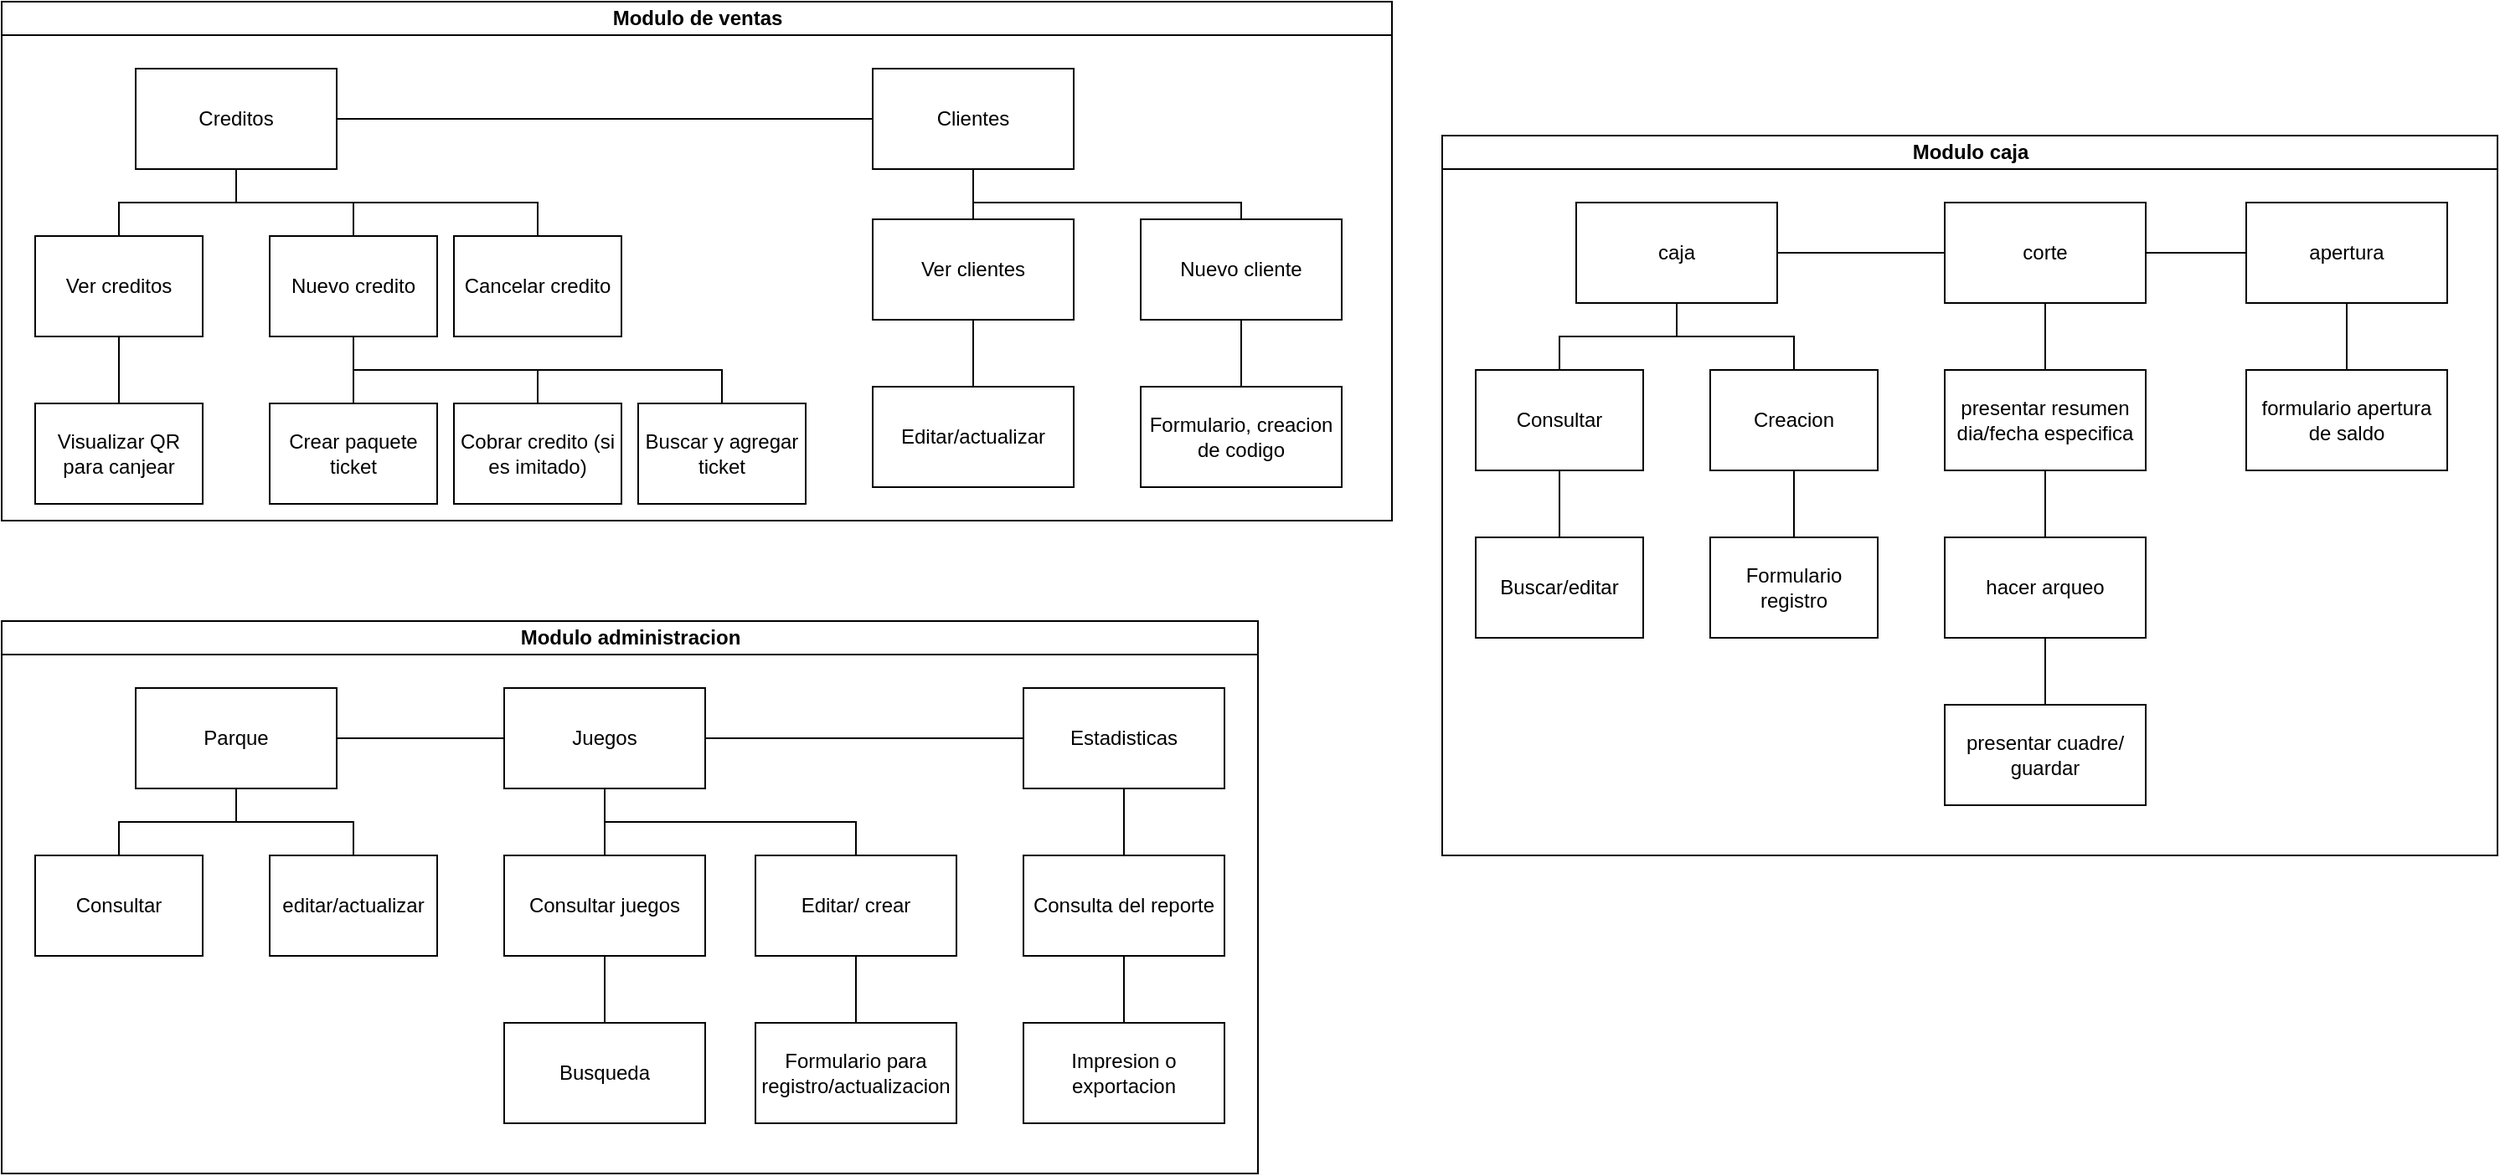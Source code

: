 <mxfile version="14.6.13" type="device"><diagram id="prtHgNgQTEPvFCAcTncT" name="Page-1"><mxGraphModel dx="1185" dy="650" grid="1" gridSize="10" guides="1" tooltips="1" connect="1" arrows="1" fold="1" page="1" pageScale="1" pageWidth="3000" pageHeight="3000" math="0" shadow="0"><root><mxCell id="0"/><mxCell id="1" parent="0"/><mxCell id="oXJ8q54pPIiS-wLL9hMa-1" value="Modulo de ventas" style="swimlane;html=1;startSize=20;horizontal=1;containerType=tree;newEdgeStyle={&quot;edgeStyle&quot;:&quot;elbowEdgeStyle&quot;,&quot;startArrow&quot;:&quot;none&quot;,&quot;endArrow&quot;:&quot;none&quot;};" vertex="1" parent="1"><mxGeometry x="70" y="50" width="830" height="310" as="geometry"/></mxCell><mxCell id="oXJ8q54pPIiS-wLL9hMa-2" value="" style="edgeStyle=elbowEdgeStyle;elbow=vertical;startArrow=none;endArrow=none;rounded=0;" edge="1" parent="oXJ8q54pPIiS-wLL9hMa-1" source="oXJ8q54pPIiS-wLL9hMa-4" target="oXJ8q54pPIiS-wLL9hMa-5"><mxGeometry relative="1" as="geometry"/></mxCell><mxCell id="oXJ8q54pPIiS-wLL9hMa-3" value="" style="edgeStyle=elbowEdgeStyle;elbow=vertical;startArrow=none;endArrow=none;rounded=0;" edge="1" parent="oXJ8q54pPIiS-wLL9hMa-1" source="oXJ8q54pPIiS-wLL9hMa-4" target="oXJ8q54pPIiS-wLL9hMa-6"><mxGeometry relative="1" as="geometry"/></mxCell><UserObject label="Creditos" treeRoot="1" id="oXJ8q54pPIiS-wLL9hMa-4"><mxCell style="whiteSpace=wrap;html=1;align=center;treeFolding=1;treeMoving=1;newEdgeStyle={&quot;edgeStyle&quot;:&quot;elbowEdgeStyle&quot;,&quot;startArrow&quot;:&quot;none&quot;,&quot;endArrow&quot;:&quot;none&quot;};" vertex="1" parent="oXJ8q54pPIiS-wLL9hMa-1"><mxGeometry x="80" y="40" width="120" height="60" as="geometry"/></mxCell></UserObject><mxCell id="oXJ8q54pPIiS-wLL9hMa-5" value="Ver creditos" style="whiteSpace=wrap;html=1;align=center;verticalAlign=middle;treeFolding=1;treeMoving=1;newEdgeStyle={&quot;edgeStyle&quot;:&quot;elbowEdgeStyle&quot;,&quot;startArrow&quot;:&quot;none&quot;,&quot;endArrow&quot;:&quot;none&quot;};" vertex="1" parent="oXJ8q54pPIiS-wLL9hMa-1"><mxGeometry x="20" y="140" width="100" height="60" as="geometry"/></mxCell><mxCell id="oXJ8q54pPIiS-wLL9hMa-6" value="Nuevo credito" style="whiteSpace=wrap;html=1;align=center;verticalAlign=middle;treeFolding=1;treeMoving=1;newEdgeStyle={&quot;edgeStyle&quot;:&quot;elbowEdgeStyle&quot;,&quot;startArrow&quot;:&quot;none&quot;,&quot;endArrow&quot;:&quot;none&quot;};" vertex="1" parent="oXJ8q54pPIiS-wLL9hMa-1"><mxGeometry x="160" y="140" width="100" height="60" as="geometry"/></mxCell><mxCell id="oXJ8q54pPIiS-wLL9hMa-7" value="" style="edgeStyle=elbowEdgeStyle;elbow=vertical;startArrow=none;endArrow=none;rounded=0;" edge="1" target="oXJ8q54pPIiS-wLL9hMa-8" source="oXJ8q54pPIiS-wLL9hMa-5" parent="oXJ8q54pPIiS-wLL9hMa-1"><mxGeometry relative="1" as="geometry"><mxPoint x="360" y="220" as="sourcePoint"/></mxGeometry></mxCell><mxCell id="oXJ8q54pPIiS-wLL9hMa-8" value="Visualizar QR para canjear" style="whiteSpace=wrap;html=1;align=center;verticalAlign=middle;treeFolding=1;treeMoving=1;newEdgeStyle={&quot;edgeStyle&quot;:&quot;elbowEdgeStyle&quot;,&quot;startArrow&quot;:&quot;none&quot;,&quot;endArrow&quot;:&quot;none&quot;};" vertex="1" parent="oXJ8q54pPIiS-wLL9hMa-1"><mxGeometry x="20" y="240" width="100" height="60" as="geometry"/></mxCell><mxCell id="oXJ8q54pPIiS-wLL9hMa-11" value="" style="edgeStyle=elbowEdgeStyle;elbow=vertical;startArrow=none;endArrow=none;rounded=0;" edge="1" target="oXJ8q54pPIiS-wLL9hMa-12" source="oXJ8q54pPIiS-wLL9hMa-6" parent="oXJ8q54pPIiS-wLL9hMa-1"><mxGeometry relative="1" as="geometry"><mxPoint x="210" y="150" as="sourcePoint"/></mxGeometry></mxCell><mxCell id="oXJ8q54pPIiS-wLL9hMa-12" value="Crear paquete ticket" style="whiteSpace=wrap;html=1;align=center;verticalAlign=middle;treeFolding=1;treeMoving=1;newEdgeStyle={&quot;edgeStyle&quot;:&quot;elbowEdgeStyle&quot;,&quot;startArrow&quot;:&quot;none&quot;,&quot;endArrow&quot;:&quot;none&quot;};" vertex="1" parent="oXJ8q54pPIiS-wLL9hMa-1"><mxGeometry x="160" y="240" width="100" height="60" as="geometry"/></mxCell><mxCell id="oXJ8q54pPIiS-wLL9hMa-15" value="" style="edgeStyle=elbowEdgeStyle;elbow=vertical;startArrow=none;endArrow=none;rounded=0;" edge="1" target="oXJ8q54pPIiS-wLL9hMa-16" source="oXJ8q54pPIiS-wLL9hMa-6" parent="oXJ8q54pPIiS-wLL9hMa-1"><mxGeometry relative="1" as="geometry"><mxPoint x="210" y="150" as="sourcePoint"/></mxGeometry></mxCell><mxCell id="oXJ8q54pPIiS-wLL9hMa-16" value="Cobrar credito (si es imitado)" style="whiteSpace=wrap;html=1;align=center;verticalAlign=middle;treeFolding=1;treeMoving=1;newEdgeStyle={&quot;edgeStyle&quot;:&quot;elbowEdgeStyle&quot;,&quot;startArrow&quot;:&quot;none&quot;,&quot;endArrow&quot;:&quot;none&quot;};" vertex="1" parent="oXJ8q54pPIiS-wLL9hMa-1"><mxGeometry x="270" y="240" width="100" height="60" as="geometry"/></mxCell><mxCell id="oXJ8q54pPIiS-wLL9hMa-17" value="" style="edgeStyle=elbowEdgeStyle;elbow=vertical;startArrow=none;endArrow=none;rounded=0;" edge="1" target="oXJ8q54pPIiS-wLL9hMa-18" source="oXJ8q54pPIiS-wLL9hMa-6" parent="oXJ8q54pPIiS-wLL9hMa-1"><mxGeometry relative="1" as="geometry"><mxPoint x="280" y="250" as="sourcePoint"/></mxGeometry></mxCell><mxCell id="oXJ8q54pPIiS-wLL9hMa-18" value="Buscar y agregar ticket" style="whiteSpace=wrap;html=1;align=center;verticalAlign=middle;treeFolding=1;treeMoving=1;newEdgeStyle={&quot;edgeStyle&quot;:&quot;elbowEdgeStyle&quot;,&quot;startArrow&quot;:&quot;none&quot;,&quot;endArrow&quot;:&quot;none&quot;};" vertex="1" parent="oXJ8q54pPIiS-wLL9hMa-1"><mxGeometry x="380" y="240" width="100" height="60" as="geometry"/></mxCell><mxCell id="oXJ8q54pPIiS-wLL9hMa-19" value="" style="edgeStyle=elbowEdgeStyle;elbow=vertical;startArrow=none;endArrow=none;rounded=0;" edge="1" target="oXJ8q54pPIiS-wLL9hMa-20" source="oXJ8q54pPIiS-wLL9hMa-4" parent="oXJ8q54pPIiS-wLL9hMa-1"><mxGeometry relative="1" as="geometry"><mxPoint x="210" y="150" as="sourcePoint"/></mxGeometry></mxCell><mxCell id="oXJ8q54pPIiS-wLL9hMa-20" value="Cancelar credito" style="whiteSpace=wrap;html=1;align=center;verticalAlign=middle;treeFolding=1;treeMoving=1;newEdgeStyle={&quot;edgeStyle&quot;:&quot;elbowEdgeStyle&quot;,&quot;startArrow&quot;:&quot;none&quot;,&quot;endArrow&quot;:&quot;none&quot;};" vertex="1" parent="oXJ8q54pPIiS-wLL9hMa-1"><mxGeometry x="270" y="140" width="100" height="60" as="geometry"/></mxCell><mxCell id="oXJ8q54pPIiS-wLL9hMa-21" value="" style="edgeStyle=elbowEdgeStyle;rounded=0;orthogonalLoop=1;jettySize=auto;html=1;elbow=horizontal;startArrow=none;endArrow=none;" edge="1" source="oXJ8q54pPIiS-wLL9hMa-4" target="oXJ8q54pPIiS-wLL9hMa-22" parent="oXJ8q54pPIiS-wLL9hMa-1"><mxGeometry relative="1" as="geometry"/></mxCell><UserObject label="Clientes" treeRoot="1" id="oXJ8q54pPIiS-wLL9hMa-22"><mxCell style="whiteSpace=wrap;html=1;align=center;treeFolding=1;treeMoving=1;newEdgeStyle={&quot;edgeStyle&quot;:&quot;elbowEdgeStyle&quot;,&quot;startArrow&quot;:&quot;none&quot;,&quot;endArrow&quot;:&quot;none&quot;};" vertex="1" parent="oXJ8q54pPIiS-wLL9hMa-1"><mxGeometry x="520" y="40" width="120" height="60" as="geometry"/></mxCell></UserObject><mxCell id="oXJ8q54pPIiS-wLL9hMa-30" value="" style="edgeStyle=elbowEdgeStyle;rounded=0;orthogonalLoop=1;jettySize=auto;html=1;elbow=horizontal;startArrow=none;endArrow=none;" edge="1" target="oXJ8q54pPIiS-wLL9hMa-31" source="oXJ8q54pPIiS-wLL9hMa-22" parent="oXJ8q54pPIiS-wLL9hMa-1"><mxGeometry relative="1" as="geometry"><mxPoint x="270" y="120" as="sourcePoint"/></mxGeometry></mxCell><UserObject label="Ver clientes" treeRoot="1" id="oXJ8q54pPIiS-wLL9hMa-31"><mxCell style="whiteSpace=wrap;html=1;align=center;treeFolding=1;treeMoving=1;newEdgeStyle={&quot;edgeStyle&quot;:&quot;elbowEdgeStyle&quot;,&quot;startArrow&quot;:&quot;none&quot;,&quot;endArrow&quot;:&quot;none&quot;};" vertex="1" parent="oXJ8q54pPIiS-wLL9hMa-1"><mxGeometry x="520" y="130" width="120" height="60" as="geometry"/></mxCell></UserObject><mxCell id="oXJ8q54pPIiS-wLL9hMa-32" value="" style="edgeStyle=elbowEdgeStyle;rounded=0;orthogonalLoop=1;jettySize=auto;html=1;elbow=horizontal;startArrow=none;endArrow=none;" edge="1" target="oXJ8q54pPIiS-wLL9hMa-33" source="oXJ8q54pPIiS-wLL9hMa-31" parent="oXJ8q54pPIiS-wLL9hMa-1"><mxGeometry relative="1" as="geometry"><mxPoint x="650" y="150" as="sourcePoint"/></mxGeometry></mxCell><UserObject label="Editar/actualizar" treeRoot="1" id="oXJ8q54pPIiS-wLL9hMa-33"><mxCell style="whiteSpace=wrap;html=1;align=center;treeFolding=1;treeMoving=1;newEdgeStyle={&quot;edgeStyle&quot;:&quot;elbowEdgeStyle&quot;,&quot;startArrow&quot;:&quot;none&quot;,&quot;endArrow&quot;:&quot;none&quot;};" vertex="1" parent="oXJ8q54pPIiS-wLL9hMa-1"><mxGeometry x="520" y="230" width="120" height="60" as="geometry"/></mxCell></UserObject><mxCell id="oXJ8q54pPIiS-wLL9hMa-42" value="" style="edgeStyle=elbowEdgeStyle;rounded=0;orthogonalLoop=1;jettySize=auto;html=1;elbow=horizontal;startArrow=none;endArrow=none;" edge="1" target="oXJ8q54pPIiS-wLL9hMa-43" parent="oXJ8q54pPIiS-wLL9hMa-1"><mxGeometry relative="1" as="geometry"><mxPoint x="580" y="120" as="sourcePoint"/><Array as="points"><mxPoint x="740" y="110"/></Array></mxGeometry></mxCell><UserObject label="Nuevo cliente" treeRoot="1" id="oXJ8q54pPIiS-wLL9hMa-43"><mxCell style="whiteSpace=wrap;html=1;align=center;treeFolding=1;treeMoving=1;newEdgeStyle={&quot;edgeStyle&quot;:&quot;elbowEdgeStyle&quot;,&quot;startArrow&quot;:&quot;none&quot;,&quot;endArrow&quot;:&quot;none&quot;};" vertex="1" parent="oXJ8q54pPIiS-wLL9hMa-1"><mxGeometry x="680" y="130" width="120" height="60" as="geometry"/></mxCell></UserObject><mxCell id="oXJ8q54pPIiS-wLL9hMa-46" value="" style="edgeStyle=elbowEdgeStyle;rounded=0;orthogonalLoop=1;jettySize=auto;html=1;elbow=horizontal;startArrow=none;endArrow=none;" edge="1" target="oXJ8q54pPIiS-wLL9hMa-47" source="oXJ8q54pPIiS-wLL9hMa-43" parent="oXJ8q54pPIiS-wLL9hMa-1"><mxGeometry relative="1" as="geometry"><mxPoint x="650" y="170" as="sourcePoint"/><Array as="points"><mxPoint x="740" y="210"/></Array></mxGeometry></mxCell><UserObject label="Formulario, creacion de codigo" treeRoot="1" id="oXJ8q54pPIiS-wLL9hMa-47"><mxCell style="whiteSpace=wrap;html=1;align=center;treeFolding=1;treeMoving=1;newEdgeStyle={&quot;edgeStyle&quot;:&quot;elbowEdgeStyle&quot;,&quot;startArrow&quot;:&quot;none&quot;,&quot;endArrow&quot;:&quot;none&quot;};" vertex="1" parent="oXJ8q54pPIiS-wLL9hMa-1"><mxGeometry x="680" y="230" width="120" height="60" as="geometry"/></mxCell></UserObject><mxCell id="oXJ8q54pPIiS-wLL9hMa-49" value="Modulo administracion" style="swimlane;html=1;startSize=20;horizontal=1;containerType=tree;newEdgeStyle={&quot;edgeStyle&quot;:&quot;elbowEdgeStyle&quot;,&quot;startArrow&quot;:&quot;none&quot;,&quot;endArrow&quot;:&quot;none&quot;};" vertex="1" parent="1"><mxGeometry x="70" y="420" width="750" height="330" as="geometry"/></mxCell><mxCell id="oXJ8q54pPIiS-wLL9hMa-50" value="" style="edgeStyle=elbowEdgeStyle;elbow=vertical;startArrow=none;endArrow=none;rounded=0;" edge="1" parent="oXJ8q54pPIiS-wLL9hMa-49" source="oXJ8q54pPIiS-wLL9hMa-52" target="oXJ8q54pPIiS-wLL9hMa-53"><mxGeometry relative="1" as="geometry"/></mxCell><mxCell id="oXJ8q54pPIiS-wLL9hMa-51" value="" style="edgeStyle=elbowEdgeStyle;elbow=vertical;startArrow=none;endArrow=none;rounded=0;" edge="1" parent="oXJ8q54pPIiS-wLL9hMa-49" source="oXJ8q54pPIiS-wLL9hMa-52" target="oXJ8q54pPIiS-wLL9hMa-54"><mxGeometry relative="1" as="geometry"/></mxCell><UserObject label="Parque" treeRoot="1" id="oXJ8q54pPIiS-wLL9hMa-52"><mxCell style="whiteSpace=wrap;html=1;align=center;treeFolding=1;treeMoving=1;newEdgeStyle={&quot;edgeStyle&quot;:&quot;elbowEdgeStyle&quot;,&quot;startArrow&quot;:&quot;none&quot;,&quot;endArrow&quot;:&quot;none&quot;};" vertex="1" parent="oXJ8q54pPIiS-wLL9hMa-49"><mxGeometry x="80" y="40" width="120" height="60" as="geometry"/></mxCell></UserObject><mxCell id="oXJ8q54pPIiS-wLL9hMa-53" value="Consultar" style="whiteSpace=wrap;html=1;align=center;verticalAlign=middle;treeFolding=1;treeMoving=1;newEdgeStyle={&quot;edgeStyle&quot;:&quot;elbowEdgeStyle&quot;,&quot;startArrow&quot;:&quot;none&quot;,&quot;endArrow&quot;:&quot;none&quot;};" vertex="1" parent="oXJ8q54pPIiS-wLL9hMa-49"><mxGeometry x="20" y="140" width="100" height="60" as="geometry"/></mxCell><mxCell id="oXJ8q54pPIiS-wLL9hMa-54" value="editar/actualizar" style="whiteSpace=wrap;html=1;align=center;verticalAlign=middle;treeFolding=1;treeMoving=1;newEdgeStyle={&quot;edgeStyle&quot;:&quot;elbowEdgeStyle&quot;,&quot;startArrow&quot;:&quot;none&quot;,&quot;endArrow&quot;:&quot;none&quot;};" vertex="1" parent="oXJ8q54pPIiS-wLL9hMa-49"><mxGeometry x="160" y="140" width="100" height="60" as="geometry"/></mxCell><mxCell id="oXJ8q54pPIiS-wLL9hMa-55" value="" style="edgeStyle=elbowEdgeStyle;rounded=0;orthogonalLoop=1;jettySize=auto;html=1;elbow=horizontal;startArrow=none;endArrow=none;" edge="1" source="oXJ8q54pPIiS-wLL9hMa-52" target="oXJ8q54pPIiS-wLL9hMa-56" parent="oXJ8q54pPIiS-wLL9hMa-49"><mxGeometry relative="1" as="geometry"/></mxCell><UserObject label="Juegos" treeRoot="1" id="oXJ8q54pPIiS-wLL9hMa-56"><mxCell style="whiteSpace=wrap;html=1;align=center;treeFolding=1;treeMoving=1;newEdgeStyle={&quot;edgeStyle&quot;:&quot;elbowEdgeStyle&quot;,&quot;startArrow&quot;:&quot;none&quot;,&quot;endArrow&quot;:&quot;none&quot;};" vertex="1" parent="oXJ8q54pPIiS-wLL9hMa-49"><mxGeometry x="300" y="40" width="120" height="60" as="geometry"/></mxCell></UserObject><mxCell id="oXJ8q54pPIiS-wLL9hMa-59" value="" style="edgeStyle=elbowEdgeStyle;rounded=0;orthogonalLoop=1;jettySize=auto;html=1;elbow=horizontal;startArrow=none;endArrow=none;" edge="1" target="oXJ8q54pPIiS-wLL9hMa-60" source="oXJ8q54pPIiS-wLL9hMa-56" parent="oXJ8q54pPIiS-wLL9hMa-49"><mxGeometry relative="1" as="geometry"><mxPoint x="220" y="490" as="sourcePoint"/></mxGeometry></mxCell><UserObject label="Consultar juegos" treeRoot="1" id="oXJ8q54pPIiS-wLL9hMa-60"><mxCell style="whiteSpace=wrap;html=1;align=center;treeFolding=1;treeMoving=1;newEdgeStyle={&quot;edgeStyle&quot;:&quot;elbowEdgeStyle&quot;,&quot;startArrow&quot;:&quot;none&quot;,&quot;endArrow&quot;:&quot;none&quot;};" vertex="1" parent="oXJ8q54pPIiS-wLL9hMa-49"><mxGeometry x="300" y="140" width="120" height="60" as="geometry"/></mxCell></UserObject><mxCell id="oXJ8q54pPIiS-wLL9hMa-61" value="" style="edgeStyle=elbowEdgeStyle;rounded=0;orthogonalLoop=1;jettySize=auto;html=1;elbow=horizontal;startArrow=none;endArrow=none;" edge="1" target="oXJ8q54pPIiS-wLL9hMa-62" parent="oXJ8q54pPIiS-wLL9hMa-49"><mxGeometry relative="1" as="geometry"><mxPoint x="360" y="120" as="sourcePoint"/><Array as="points"><mxPoint x="510" y="120"/></Array></mxGeometry></mxCell><UserObject label="Editar/ crear" treeRoot="1" id="oXJ8q54pPIiS-wLL9hMa-62"><mxCell style="whiteSpace=wrap;html=1;align=center;treeFolding=1;treeMoving=1;newEdgeStyle={&quot;edgeStyle&quot;:&quot;elbowEdgeStyle&quot;,&quot;startArrow&quot;:&quot;none&quot;,&quot;endArrow&quot;:&quot;none&quot;};" vertex="1" parent="oXJ8q54pPIiS-wLL9hMa-49"><mxGeometry x="450" y="140" width="120" height="60" as="geometry"/></mxCell></UserObject><mxCell id="oXJ8q54pPIiS-wLL9hMa-63" value="" style="edgeStyle=elbowEdgeStyle;rounded=0;orthogonalLoop=1;jettySize=auto;html=1;elbow=horizontal;startArrow=none;endArrow=none;" edge="1" target="oXJ8q54pPIiS-wLL9hMa-64" source="oXJ8q54pPIiS-wLL9hMa-62" parent="oXJ8q54pPIiS-wLL9hMa-49"><mxGeometry relative="1" as="geometry"><mxPoint x="430" y="540" as="sourcePoint"/><Array as="points"><mxPoint x="510" y="220"/></Array></mxGeometry></mxCell><UserObject label="Formulario para registro/actualizacion" treeRoot="1" id="oXJ8q54pPIiS-wLL9hMa-64"><mxCell style="whiteSpace=wrap;html=1;align=center;treeFolding=1;treeMoving=1;newEdgeStyle={&quot;edgeStyle&quot;:&quot;elbowEdgeStyle&quot;,&quot;startArrow&quot;:&quot;none&quot;,&quot;endArrow&quot;:&quot;none&quot;};" vertex="1" parent="oXJ8q54pPIiS-wLL9hMa-49"><mxGeometry x="450" y="240" width="120" height="60" as="geometry"/></mxCell></UserObject><mxCell id="oXJ8q54pPIiS-wLL9hMa-65" value="" style="edgeStyle=elbowEdgeStyle;rounded=0;orthogonalLoop=1;jettySize=auto;html=1;elbow=horizontal;startArrow=none;endArrow=none;" edge="1" target="oXJ8q54pPIiS-wLL9hMa-66" source="oXJ8q54pPIiS-wLL9hMa-60" parent="oXJ8q54pPIiS-wLL9hMa-49"><mxGeometry relative="1" as="geometry"><mxPoint x="430" y="520" as="sourcePoint"/></mxGeometry></mxCell><UserObject label="Busqueda" treeRoot="1" id="oXJ8q54pPIiS-wLL9hMa-66"><mxCell style="whiteSpace=wrap;html=1;align=center;treeFolding=1;treeMoving=1;newEdgeStyle={&quot;edgeStyle&quot;:&quot;elbowEdgeStyle&quot;,&quot;startArrow&quot;:&quot;none&quot;,&quot;endArrow&quot;:&quot;none&quot;};" vertex="1" parent="oXJ8q54pPIiS-wLL9hMa-49"><mxGeometry x="300" y="240" width="120" height="60" as="geometry"/></mxCell></UserObject><mxCell id="oXJ8q54pPIiS-wLL9hMa-67" value="" style="edgeStyle=elbowEdgeStyle;rounded=0;orthogonalLoop=1;jettySize=auto;html=1;elbow=horizontal;startArrow=none;endArrow=none;" edge="1" target="oXJ8q54pPIiS-wLL9hMa-68" source="oXJ8q54pPIiS-wLL9hMa-56" parent="oXJ8q54pPIiS-wLL9hMa-49"><mxGeometry relative="1" as="geometry"><mxPoint x="270" y="490" as="sourcePoint"/></mxGeometry></mxCell><UserObject label="Estadisticas" treeRoot="1" id="oXJ8q54pPIiS-wLL9hMa-68"><mxCell style="whiteSpace=wrap;html=1;align=center;treeFolding=1;treeMoving=1;newEdgeStyle={&quot;edgeStyle&quot;:&quot;elbowEdgeStyle&quot;,&quot;startArrow&quot;:&quot;none&quot;,&quot;endArrow&quot;:&quot;none&quot;};" vertex="1" parent="oXJ8q54pPIiS-wLL9hMa-49"><mxGeometry x="610" y="40" width="120" height="60" as="geometry"/></mxCell></UserObject><mxCell id="oXJ8q54pPIiS-wLL9hMa-69" value="" style="edgeStyle=elbowEdgeStyle;rounded=0;orthogonalLoop=1;jettySize=auto;html=1;elbow=horizontal;startArrow=none;endArrow=none;" edge="1" target="oXJ8q54pPIiS-wLL9hMa-70" source="oXJ8q54pPIiS-wLL9hMa-68" parent="oXJ8q54pPIiS-wLL9hMa-49"><mxGeometry relative="1" as="geometry"><mxPoint x="490" y="490" as="sourcePoint"/></mxGeometry></mxCell><UserObject label="Consulta del reporte" treeRoot="1" id="oXJ8q54pPIiS-wLL9hMa-70"><mxCell style="whiteSpace=wrap;html=1;align=center;treeFolding=1;treeMoving=1;newEdgeStyle={&quot;edgeStyle&quot;:&quot;elbowEdgeStyle&quot;,&quot;startArrow&quot;:&quot;none&quot;,&quot;endArrow&quot;:&quot;none&quot;};" vertex="1" parent="oXJ8q54pPIiS-wLL9hMa-49"><mxGeometry x="610" y="140" width="120" height="60" as="geometry"/></mxCell></UserObject><mxCell id="oXJ8q54pPIiS-wLL9hMa-71" value="" style="edgeStyle=elbowEdgeStyle;rounded=0;orthogonalLoop=1;jettySize=auto;html=1;elbow=horizontal;startArrow=none;endArrow=none;" edge="1" target="oXJ8q54pPIiS-wLL9hMa-72" source="oXJ8q54pPIiS-wLL9hMa-70" parent="oXJ8q54pPIiS-wLL9hMa-49"><mxGeometry relative="1" as="geometry"><mxPoint x="740" y="520" as="sourcePoint"/></mxGeometry></mxCell><UserObject label="Impresion o exportacion" treeRoot="1" id="oXJ8q54pPIiS-wLL9hMa-72"><mxCell style="whiteSpace=wrap;html=1;align=center;treeFolding=1;treeMoving=1;newEdgeStyle={&quot;edgeStyle&quot;:&quot;elbowEdgeStyle&quot;,&quot;startArrow&quot;:&quot;none&quot;,&quot;endArrow&quot;:&quot;none&quot;};" vertex="1" parent="oXJ8q54pPIiS-wLL9hMa-49"><mxGeometry x="610" y="240" width="120" height="60" as="geometry"/></mxCell></UserObject><mxCell id="oXJ8q54pPIiS-wLL9hMa-73" value="Modulo caja" style="swimlane;html=1;startSize=20;horizontal=1;containerType=tree;newEdgeStyle={&quot;edgeStyle&quot;:&quot;elbowEdgeStyle&quot;,&quot;startArrow&quot;:&quot;none&quot;,&quot;endArrow&quot;:&quot;none&quot;};" vertex="1" parent="1"><mxGeometry x="930" y="130" width="630" height="430" as="geometry"/></mxCell><mxCell id="oXJ8q54pPIiS-wLL9hMa-74" value="" style="edgeStyle=elbowEdgeStyle;elbow=vertical;startArrow=none;endArrow=none;rounded=0;" edge="1" parent="oXJ8q54pPIiS-wLL9hMa-73" source="oXJ8q54pPIiS-wLL9hMa-76" target="oXJ8q54pPIiS-wLL9hMa-77"><mxGeometry relative="1" as="geometry"/></mxCell><mxCell id="oXJ8q54pPIiS-wLL9hMa-75" value="" style="edgeStyle=elbowEdgeStyle;elbow=vertical;startArrow=none;endArrow=none;rounded=0;" edge="1" parent="oXJ8q54pPIiS-wLL9hMa-73" source="oXJ8q54pPIiS-wLL9hMa-76" target="oXJ8q54pPIiS-wLL9hMa-78"><mxGeometry relative="1" as="geometry"/></mxCell><UserObject label="caja" treeRoot="1" id="oXJ8q54pPIiS-wLL9hMa-76"><mxCell style="whiteSpace=wrap;html=1;align=center;treeFolding=1;treeMoving=1;newEdgeStyle={&quot;edgeStyle&quot;:&quot;elbowEdgeStyle&quot;,&quot;startArrow&quot;:&quot;none&quot;,&quot;endArrow&quot;:&quot;none&quot;};" vertex="1" parent="oXJ8q54pPIiS-wLL9hMa-73"><mxGeometry x="80" y="40" width="120" height="60" as="geometry"/></mxCell></UserObject><mxCell id="oXJ8q54pPIiS-wLL9hMa-77" value="Consultar" style="whiteSpace=wrap;html=1;align=center;verticalAlign=middle;treeFolding=1;treeMoving=1;newEdgeStyle={&quot;edgeStyle&quot;:&quot;elbowEdgeStyle&quot;,&quot;startArrow&quot;:&quot;none&quot;,&quot;endArrow&quot;:&quot;none&quot;};" vertex="1" parent="oXJ8q54pPIiS-wLL9hMa-73"><mxGeometry x="20" y="140" width="100" height="60" as="geometry"/></mxCell><mxCell id="oXJ8q54pPIiS-wLL9hMa-78" value="Creacion" style="whiteSpace=wrap;html=1;align=center;verticalAlign=middle;treeFolding=1;treeMoving=1;newEdgeStyle={&quot;edgeStyle&quot;:&quot;elbowEdgeStyle&quot;,&quot;startArrow&quot;:&quot;none&quot;,&quot;endArrow&quot;:&quot;none&quot;};" vertex="1" parent="oXJ8q54pPIiS-wLL9hMa-73"><mxGeometry x="160" y="140" width="100" height="60" as="geometry"/></mxCell><mxCell id="oXJ8q54pPIiS-wLL9hMa-79" value="" style="edgeStyle=elbowEdgeStyle;elbow=vertical;startArrow=none;endArrow=none;rounded=0;" edge="1" target="oXJ8q54pPIiS-wLL9hMa-80" source="oXJ8q54pPIiS-wLL9hMa-77" parent="oXJ8q54pPIiS-wLL9hMa-73"><mxGeometry relative="1" as="geometry"><mxPoint x="1070" y="230" as="sourcePoint"/></mxGeometry></mxCell><mxCell id="oXJ8q54pPIiS-wLL9hMa-80" value="Buscar/editar" style="whiteSpace=wrap;html=1;align=center;verticalAlign=middle;treeFolding=1;treeMoving=1;newEdgeStyle={&quot;edgeStyle&quot;:&quot;elbowEdgeStyle&quot;,&quot;startArrow&quot;:&quot;none&quot;,&quot;endArrow&quot;:&quot;none&quot;};" vertex="1" parent="oXJ8q54pPIiS-wLL9hMa-73"><mxGeometry x="20" y="240" width="100" height="60" as="geometry"/></mxCell><mxCell id="oXJ8q54pPIiS-wLL9hMa-81" value="" style="edgeStyle=elbowEdgeStyle;elbow=vertical;startArrow=none;endArrow=none;rounded=0;" edge="1" target="oXJ8q54pPIiS-wLL9hMa-82" source="oXJ8q54pPIiS-wLL9hMa-78" parent="oXJ8q54pPIiS-wLL9hMa-73"><mxGeometry relative="1" as="geometry"><mxPoint x="1070" y="230" as="sourcePoint"/></mxGeometry></mxCell><mxCell id="oXJ8q54pPIiS-wLL9hMa-82" value="Formulario registro" style="whiteSpace=wrap;html=1;align=center;verticalAlign=middle;treeFolding=1;treeMoving=1;newEdgeStyle={&quot;edgeStyle&quot;:&quot;elbowEdgeStyle&quot;,&quot;startArrow&quot;:&quot;none&quot;,&quot;endArrow&quot;:&quot;none&quot;};" vertex="1" parent="oXJ8q54pPIiS-wLL9hMa-73"><mxGeometry x="160" y="240" width="100" height="60" as="geometry"/></mxCell><mxCell id="oXJ8q54pPIiS-wLL9hMa-87" value="" style="edgeStyle=elbowEdgeStyle;rounded=0;orthogonalLoop=1;jettySize=auto;html=1;elbow=horizontal;startArrow=none;endArrow=none;" edge="1" source="oXJ8q54pPIiS-wLL9hMa-76" target="oXJ8q54pPIiS-wLL9hMa-88" parent="oXJ8q54pPIiS-wLL9hMa-73"><mxGeometry relative="1" as="geometry"/></mxCell><UserObject label="corte" treeRoot="1" id="oXJ8q54pPIiS-wLL9hMa-88"><mxCell style="whiteSpace=wrap;html=1;align=center;treeFolding=1;treeMoving=1;newEdgeStyle={&quot;edgeStyle&quot;:&quot;elbowEdgeStyle&quot;,&quot;startArrow&quot;:&quot;none&quot;,&quot;endArrow&quot;:&quot;none&quot;};" vertex="1" parent="oXJ8q54pPIiS-wLL9hMa-73"><mxGeometry x="300" y="40" width="120" height="60" as="geometry"/></mxCell></UserObject><mxCell id="oXJ8q54pPIiS-wLL9hMa-89" value="" style="edgeStyle=elbowEdgeStyle;rounded=0;orthogonalLoop=1;jettySize=auto;html=1;elbow=horizontal;startArrow=none;endArrow=none;" edge="1" target="oXJ8q54pPIiS-wLL9hMa-90" source="oXJ8q54pPIiS-wLL9hMa-88" parent="oXJ8q54pPIiS-wLL9hMa-73"><mxGeometry relative="1" as="geometry"><mxPoint x="1130" y="200" as="sourcePoint"/><Array as="points"><mxPoint x="360" y="120"/></Array></mxGeometry></mxCell><UserObject label="presentar resumen dia/fecha especifica" treeRoot="1" id="oXJ8q54pPIiS-wLL9hMa-90"><mxCell style="whiteSpace=wrap;html=1;align=center;treeFolding=1;treeMoving=1;newEdgeStyle={&quot;edgeStyle&quot;:&quot;elbowEdgeStyle&quot;,&quot;startArrow&quot;:&quot;none&quot;,&quot;endArrow&quot;:&quot;none&quot;};" vertex="1" parent="oXJ8q54pPIiS-wLL9hMa-73"><mxGeometry x="300" y="140" width="120" height="60" as="geometry"/></mxCell></UserObject><mxCell id="oXJ8q54pPIiS-wLL9hMa-97" value="" style="edgeStyle=elbowEdgeStyle;rounded=0;orthogonalLoop=1;jettySize=auto;html=1;elbow=horizontal;startArrow=none;endArrow=none;" edge="1" target="oXJ8q54pPIiS-wLL9hMa-98" source="oXJ8q54pPIiS-wLL9hMa-90" parent="oXJ8q54pPIiS-wLL9hMa-73"><mxGeometry relative="1" as="geometry"><mxPoint x="1290" y="230" as="sourcePoint"/><Array as="points"><mxPoint x="360" y="220"/></Array></mxGeometry></mxCell><UserObject label="hacer arqueo" treeRoot="1" id="oXJ8q54pPIiS-wLL9hMa-98"><mxCell style="whiteSpace=wrap;html=1;align=center;treeFolding=1;treeMoving=1;newEdgeStyle={&quot;edgeStyle&quot;:&quot;elbowEdgeStyle&quot;,&quot;startArrow&quot;:&quot;none&quot;,&quot;endArrow&quot;:&quot;none&quot;};" vertex="1" parent="oXJ8q54pPIiS-wLL9hMa-73"><mxGeometry x="300" y="240" width="120" height="60" as="geometry"/></mxCell></UserObject><mxCell id="oXJ8q54pPIiS-wLL9hMa-99" value="" style="edgeStyle=elbowEdgeStyle;rounded=0;orthogonalLoop=1;jettySize=auto;html=1;elbow=horizontal;startArrow=none;endArrow=none;" edge="1" target="oXJ8q54pPIiS-wLL9hMa-100" source="oXJ8q54pPIiS-wLL9hMa-98" parent="oXJ8q54pPIiS-wLL9hMa-73"><mxGeometry relative="1" as="geometry"><mxPoint x="1290" y="330" as="sourcePoint"/><Array as="points"><mxPoint x="360" y="320"/></Array></mxGeometry></mxCell><UserObject label="presentar cuadre/ guardar" treeRoot="1" id="oXJ8q54pPIiS-wLL9hMa-100"><mxCell style="whiteSpace=wrap;html=1;align=center;treeFolding=1;treeMoving=1;newEdgeStyle={&quot;edgeStyle&quot;:&quot;elbowEdgeStyle&quot;,&quot;startArrow&quot;:&quot;none&quot;,&quot;endArrow&quot;:&quot;none&quot;};" vertex="1" parent="oXJ8q54pPIiS-wLL9hMa-73"><mxGeometry x="300" y="340" width="120" height="60" as="geometry"/></mxCell></UserObject><mxCell id="oXJ8q54pPIiS-wLL9hMa-101" value="" style="edgeStyle=elbowEdgeStyle;rounded=0;orthogonalLoop=1;jettySize=auto;html=1;elbow=horizontal;startArrow=none;endArrow=none;" edge="1" target="oXJ8q54pPIiS-wLL9hMa-102" source="oXJ8q54pPIiS-wLL9hMa-88" parent="oXJ8q54pPIiS-wLL9hMa-73"><mxGeometry relative="1" as="geometry"><mxPoint x="1130" y="200" as="sourcePoint"/></mxGeometry></mxCell><UserObject label="apertura" treeRoot="1" id="oXJ8q54pPIiS-wLL9hMa-102"><mxCell style="whiteSpace=wrap;html=1;align=center;treeFolding=1;treeMoving=1;newEdgeStyle={&quot;edgeStyle&quot;:&quot;elbowEdgeStyle&quot;,&quot;startArrow&quot;:&quot;none&quot;,&quot;endArrow&quot;:&quot;none&quot;};" vertex="1" parent="oXJ8q54pPIiS-wLL9hMa-73"><mxGeometry x="480" y="40" width="120" height="60" as="geometry"/></mxCell></UserObject><mxCell id="oXJ8q54pPIiS-wLL9hMa-103" value="" style="edgeStyle=elbowEdgeStyle;rounded=0;orthogonalLoop=1;jettySize=auto;html=1;elbow=horizontal;startArrow=none;endArrow=none;" edge="1" target="oXJ8q54pPIiS-wLL9hMa-104" source="oXJ8q54pPIiS-wLL9hMa-102" parent="oXJ8q54pPIiS-wLL9hMa-73"><mxGeometry relative="1" as="geometry"><mxPoint x="1350" y="200" as="sourcePoint"/></mxGeometry></mxCell><UserObject label="formulario apertura de saldo" treeRoot="1" id="oXJ8q54pPIiS-wLL9hMa-104"><mxCell style="whiteSpace=wrap;html=1;align=center;treeFolding=1;treeMoving=1;newEdgeStyle={&quot;edgeStyle&quot;:&quot;elbowEdgeStyle&quot;,&quot;startArrow&quot;:&quot;none&quot;,&quot;endArrow&quot;:&quot;none&quot;};" vertex="1" parent="oXJ8q54pPIiS-wLL9hMa-73"><mxGeometry x="480" y="140" width="120" height="60" as="geometry"/></mxCell></UserObject></root></mxGraphModel></diagram></mxfile>